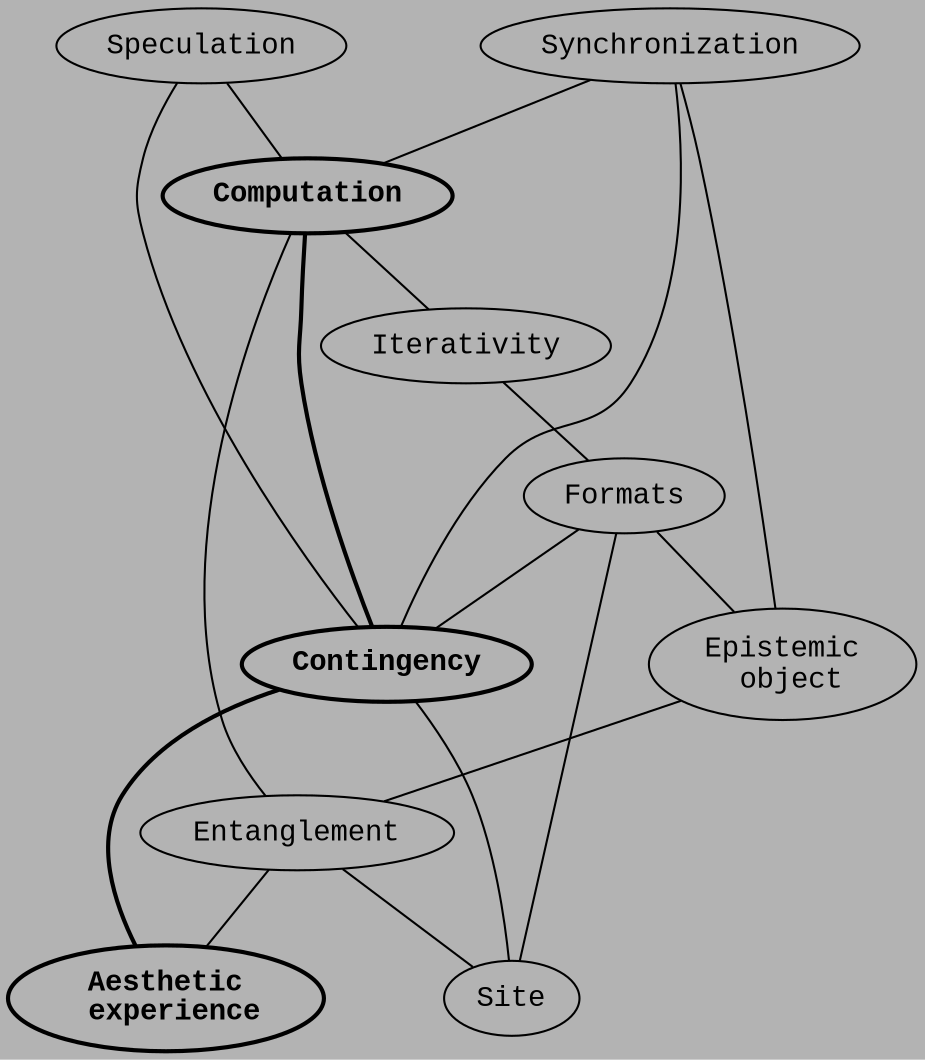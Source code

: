 graph graphname {
	graph [bgcolor=grey70];
	node [fontname = "courier new"];
//	edge [color=gray50];
//        Contingency[style=filled, fillcolor=white]
	Synchronization -- "Epistemic\n object";
	Synchronization -- Contingency;
	Computation -- Entanglement;
	//"Epistemic\n object"[style=filled]	
	"Epistemic\n object" -- Entanglement;
	Entanglement -- Site;
	Entanglement -- "Aesthetic\n experience";
        // Contingency[style=filled, fillcolor=white]
	Contingency -- Site;
	Contingency -- "Aesthetic\n experience"[color=black,penwidth=2.0];
	Computation -- Contingency[color=black,penwidth=2.0];
	Synchronization -- Computation;
	Speculation -- Computation;
	Speculation -- Contingency;

	Formats -- Site;
	Formats -- Contingency;
	Formats -- "Epistemic\n object";
	Iterativity -- Formats;
	Computation --  Iterativity
	Computation[penwidth=2.0, label=<<B>Computation</B>>];
	Contingency[penwidth=2.0, label=<<B>Contingency</B>>];
	"Aesthetic\n experience"[penwidth=2.0, label=<<B>Aesthetic<br/> experience</B>>];
}
